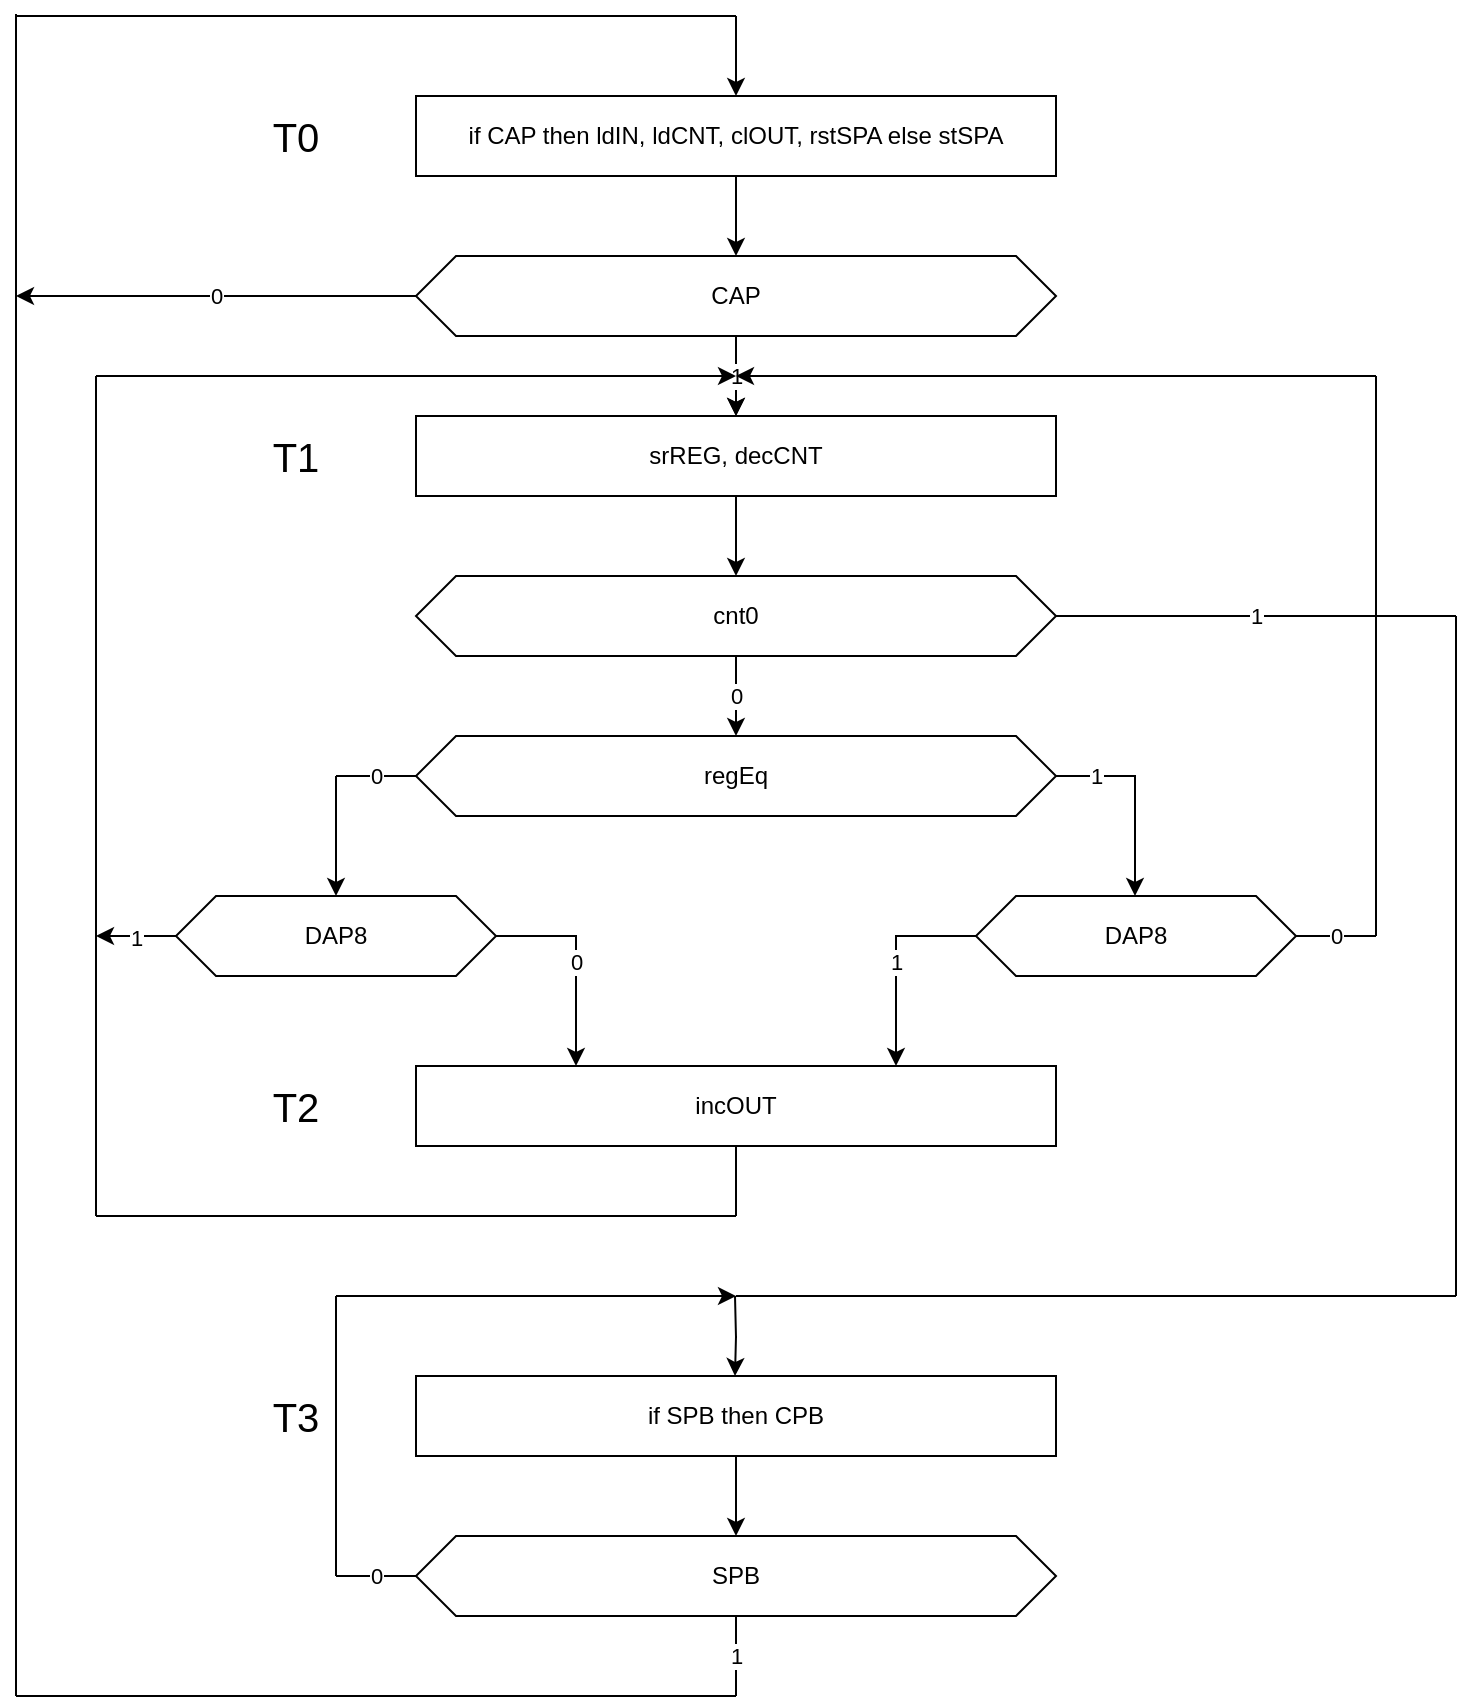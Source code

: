 <mxfile version="13.8.1" type="device"><diagram id="5EKMOaQ6k5ZZlufL1Y1M" name="Page-1"><mxGraphModel dx="1418" dy="731" grid="1" gridSize="10" guides="1" tooltips="1" connect="1" arrows="1" fold="1" page="1" pageScale="1" pageWidth="827" pageHeight="1169" math="0" shadow="0"><root><mxCell id="0"/><mxCell id="1" parent="0"/><mxCell id="ev9GAG_wdv73nFWSs23q-17" style="edgeStyle=orthogonalEdgeStyle;rounded=0;orthogonalLoop=1;jettySize=auto;html=1;entryX=0.5;entryY=0;entryDx=0;entryDy=0;" parent="1" source="ev9GAG_wdv73nFWSs23q-3" target="ev9GAG_wdv73nFWSs23q-4" edge="1"><mxGeometry relative="1" as="geometry"/></mxCell><mxCell id="ev9GAG_wdv73nFWSs23q-3" value="if CAP then ldIN, ldCNT, clOUT, rstSPA else stSPA" style="rounded=0;whiteSpace=wrap;html=1;" parent="1" vertex="1"><mxGeometry x="240" y="80" width="320" height="40" as="geometry"/></mxCell><mxCell id="ev9GAG_wdv73nFWSs23q-15" value="0" style="edgeStyle=orthogonalEdgeStyle;rounded=0;orthogonalLoop=1;jettySize=auto;html=1;" parent="1" source="ev9GAG_wdv73nFWSs23q-4" edge="1"><mxGeometry relative="1" as="geometry"><mxPoint x="40" y="180" as="targetPoint"/></mxGeometry></mxCell><mxCell id="ev9GAG_wdv73nFWSs23q-16" style="edgeStyle=orthogonalEdgeStyle;rounded=0;orthogonalLoop=1;jettySize=auto;html=1;entryX=0.5;entryY=0;entryDx=0;entryDy=0;" parent="1" source="ev9GAG_wdv73nFWSs23q-4" target="ev9GAG_wdv73nFWSs23q-7" edge="1"><mxGeometry relative="1" as="geometry"/></mxCell><mxCell id="ev9GAG_wdv73nFWSs23q-20" value="1" style="edgeStyle=orthogonalEdgeStyle;rounded=0;orthogonalLoop=1;jettySize=auto;html=1;" parent="1" source="ev9GAG_wdv73nFWSs23q-4" target="ev9GAG_wdv73nFWSs23q-7" edge="1"><mxGeometry relative="1" as="geometry"/></mxCell><mxCell id="ev9GAG_wdv73nFWSs23q-4" value="CAP" style="shape=hexagon;perimeter=hexagonPerimeter2;whiteSpace=wrap;html=1;fixedSize=1;" parent="1" vertex="1"><mxGeometry x="240" y="160" width="320" height="40" as="geometry"/></mxCell><mxCell id="ev9GAG_wdv73nFWSs23q-6" style="edgeStyle=orthogonalEdgeStyle;rounded=0;orthogonalLoop=1;jettySize=auto;html=1;exitX=0.5;exitY=1;exitDx=0;exitDy=0;" parent="1" source="ev9GAG_wdv73nFWSs23q-4" target="ev9GAG_wdv73nFWSs23q-4" edge="1"><mxGeometry relative="1" as="geometry"/></mxCell><mxCell id="ev9GAG_wdv73nFWSs23q-18" style="edgeStyle=orthogonalEdgeStyle;rounded=0;orthogonalLoop=1;jettySize=auto;html=1;entryX=0.5;entryY=0;entryDx=0;entryDy=0;" parent="1" source="ev9GAG_wdv73nFWSs23q-7" target="ev9GAG_wdv73nFWSs23q-8" edge="1"><mxGeometry relative="1" as="geometry"/></mxCell><mxCell id="ev9GAG_wdv73nFWSs23q-7" value="srREG, decCNT" style="rounded=0;whiteSpace=wrap;html=1;" parent="1" vertex="1"><mxGeometry x="240" y="240" width="320" height="40" as="geometry"/></mxCell><mxCell id="ev9GAG_wdv73nFWSs23q-19" value="0" style="edgeStyle=orthogonalEdgeStyle;rounded=0;orthogonalLoop=1;jettySize=auto;html=1;entryX=0.5;entryY=0;entryDx=0;entryDy=0;" parent="1" source="ev9GAG_wdv73nFWSs23q-8" target="ev9GAG_wdv73nFWSs23q-9" edge="1"><mxGeometry relative="1" as="geometry"/></mxCell><mxCell id="ev9GAG_wdv73nFWSs23q-8" value="cnt0" style="shape=hexagon;perimeter=hexagonPerimeter2;whiteSpace=wrap;html=1;fixedSize=1;" parent="1" vertex="1"><mxGeometry x="240" y="320" width="320" height="40" as="geometry"/></mxCell><mxCell id="ev9GAG_wdv73nFWSs23q-9" value="regEq" style="shape=hexagon;perimeter=hexagonPerimeter2;whiteSpace=wrap;html=1;fixedSize=1;" parent="1" vertex="1"><mxGeometry x="240" y="400" width="320" height="40" as="geometry"/></mxCell><mxCell id="ev9GAG_wdv73nFWSs23q-27" value="0" style="edgeStyle=orthogonalEdgeStyle;rounded=0;orthogonalLoop=1;jettySize=auto;html=1;exitX=1;exitY=0.5;exitDx=0;exitDy=0;entryX=0.25;entryY=0;entryDx=0;entryDy=0;" parent="1" source="ev9GAG_wdv73nFWSs23q-10" target="ev9GAG_wdv73nFWSs23q-12" edge="1"><mxGeometry relative="1" as="geometry"/></mxCell><mxCell id="ev9GAG_wdv73nFWSs23q-50" value="1" style="edgeStyle=orthogonalEdgeStyle;rounded=0;orthogonalLoop=1;jettySize=auto;html=1;" parent="1" source="ev9GAG_wdv73nFWSs23q-10" edge="1"><mxGeometry relative="1" as="geometry"><mxPoint x="80" y="500" as="targetPoint"/></mxGeometry></mxCell><mxCell id="ev9GAG_wdv73nFWSs23q-10" value="DAP8" style="shape=hexagon;perimeter=hexagonPerimeter2;whiteSpace=wrap;html=1;fixedSize=1;" parent="1" vertex="1"><mxGeometry x="120" y="480" width="160" height="40" as="geometry"/></mxCell><mxCell id="ev9GAG_wdv73nFWSs23q-28" value="1" style="edgeStyle=orthogonalEdgeStyle;rounded=0;orthogonalLoop=1;jettySize=auto;html=1;exitX=0;exitY=0.5;exitDx=0;exitDy=0;entryX=0.75;entryY=0;entryDx=0;entryDy=0;" parent="1" source="ev9GAG_wdv73nFWSs23q-11" target="ev9GAG_wdv73nFWSs23q-12" edge="1"><mxGeometry relative="1" as="geometry"/></mxCell><mxCell id="ev9GAG_wdv73nFWSs23q-11" value="DAP8" style="shape=hexagon;perimeter=hexagonPerimeter2;whiteSpace=wrap;html=1;fixedSize=1;" parent="1" vertex="1"><mxGeometry x="520" y="480" width="160" height="40" as="geometry"/></mxCell><mxCell id="ev9GAG_wdv73nFWSs23q-12" value="incOUT" style="rounded=0;whiteSpace=wrap;html=1;" parent="1" vertex="1"><mxGeometry x="240" y="565" width="320" height="40" as="geometry"/></mxCell><mxCell id="ev9GAG_wdv73nFWSs23q-35" style="edgeStyle=orthogonalEdgeStyle;rounded=0;orthogonalLoop=1;jettySize=auto;html=1;entryX=0.5;entryY=0;entryDx=0;entryDy=0;" parent="1" source="ev9GAG_wdv73nFWSs23q-13" target="ev9GAG_wdv73nFWSs23q-14" edge="1"><mxGeometry relative="1" as="geometry"/></mxCell><mxCell id="ev9GAG_wdv73nFWSs23q-13" value="if SPB then CPB" style="rounded=0;whiteSpace=wrap;html=1;" parent="1" vertex="1"><mxGeometry x="240" y="720" width="320" height="40" as="geometry"/></mxCell><mxCell id="ev9GAG_wdv73nFWSs23q-14" value="SPB" style="shape=hexagon;perimeter=hexagonPerimeter2;whiteSpace=wrap;html=1;fixedSize=1;" parent="1" vertex="1"><mxGeometry x="240" y="800" width="320" height="40" as="geometry"/></mxCell><mxCell id="ev9GAG_wdv73nFWSs23q-23" value="1" style="endArrow=none;html=1;exitX=1;exitY=0.5;exitDx=0;exitDy=0;" parent="1" source="ev9GAG_wdv73nFWSs23q-9" edge="1"><mxGeometry width="50" height="50" relative="1" as="geometry"><mxPoint x="590" y="430" as="sourcePoint"/><mxPoint x="600" y="420" as="targetPoint"/></mxGeometry></mxCell><mxCell id="ev9GAG_wdv73nFWSs23q-24" value="0" style="endArrow=none;html=1;entryX=0;entryY=0.5;entryDx=0;entryDy=0;" parent="1" target="ev9GAG_wdv73nFWSs23q-9" edge="1"><mxGeometry width="50" height="50" relative="1" as="geometry"><mxPoint x="200" y="420" as="sourcePoint"/><mxPoint x="210" y="419.5" as="targetPoint"/></mxGeometry></mxCell><mxCell id="ev9GAG_wdv73nFWSs23q-25" value="" style="endArrow=classic;html=1;entryX=0.5;entryY=0;entryDx=0;entryDy=0;" parent="1" target="ev9GAG_wdv73nFWSs23q-10" edge="1"><mxGeometry width="50" height="50" relative="1" as="geometry"><mxPoint x="200" y="420" as="sourcePoint"/><mxPoint x="120" y="410" as="targetPoint"/></mxGeometry></mxCell><mxCell id="ev9GAG_wdv73nFWSs23q-26" value="" style="endArrow=classic;html=1;entryX=0.5;entryY=0;entryDx=0;entryDy=0;" parent="1" edge="1"><mxGeometry width="50" height="50" relative="1" as="geometry"><mxPoint x="599.5" y="420" as="sourcePoint"/><mxPoint x="599.5" y="480" as="targetPoint"/></mxGeometry></mxCell><mxCell id="ev9GAG_wdv73nFWSs23q-30" value="" style="endArrow=none;html=1;entryX=0.5;entryY=1;entryDx=0;entryDy=0;" parent="1" target="ev9GAG_wdv73nFWSs23q-12" edge="1"><mxGeometry width="50" height="50" relative="1" as="geometry"><mxPoint x="400" y="640" as="sourcePoint"/><mxPoint x="400" y="620" as="targetPoint"/></mxGeometry></mxCell><mxCell id="ev9GAG_wdv73nFWSs23q-31" value="" style="endArrow=none;html=1;" parent="1" edge="1"><mxGeometry width="50" height="50" relative="1" as="geometry"><mxPoint x="80" y="640" as="sourcePoint"/><mxPoint x="400" y="640" as="targetPoint"/></mxGeometry></mxCell><mxCell id="ev9GAG_wdv73nFWSs23q-33" value="" style="endArrow=none;html=1;" parent="1" edge="1"><mxGeometry width="50" height="50" relative="1" as="geometry"><mxPoint x="40" y="40" as="sourcePoint"/><mxPoint x="400" y="40" as="targetPoint"/></mxGeometry></mxCell><mxCell id="ev9GAG_wdv73nFWSs23q-34" value="" style="endArrow=classic;html=1;entryX=0.5;entryY=0;entryDx=0;entryDy=0;" parent="1" target="ev9GAG_wdv73nFWSs23q-3" edge="1"><mxGeometry width="50" height="50" relative="1" as="geometry"><mxPoint x="400" y="40" as="sourcePoint"/><mxPoint x="450" y="-10" as="targetPoint"/></mxGeometry></mxCell><mxCell id="ev9GAG_wdv73nFWSs23q-37" value="1" style="endArrow=none;html=1;exitX=1;exitY=0.5;exitDx=0;exitDy=0;" parent="1" source="ev9GAG_wdv73nFWSs23q-8" edge="1"><mxGeometry width="50" height="50" relative="1" as="geometry"><mxPoint x="610" y="340" as="sourcePoint"/><mxPoint x="760" y="340" as="targetPoint"/></mxGeometry></mxCell><mxCell id="ev9GAG_wdv73nFWSs23q-38" value="" style="endArrow=none;html=1;" parent="1" edge="1"><mxGeometry width="50" height="50" relative="1" as="geometry"><mxPoint x="760" y="680" as="sourcePoint"/><mxPoint x="760" y="340" as="targetPoint"/></mxGeometry></mxCell><mxCell id="ev9GAG_wdv73nFWSs23q-39" value="" style="endArrow=none;html=1;" parent="1" edge="1"><mxGeometry width="50" height="50" relative="1" as="geometry"><mxPoint x="400" y="680" as="sourcePoint"/><mxPoint x="760" y="680" as="targetPoint"/></mxGeometry></mxCell><mxCell id="ev9GAG_wdv73nFWSs23q-40" style="edgeStyle=orthogonalEdgeStyle;rounded=0;orthogonalLoop=1;jettySize=auto;html=1;entryX=0.5;entryY=0;entryDx=0;entryDy=0;" parent="1" edge="1"><mxGeometry relative="1" as="geometry"><mxPoint x="399.5" y="680" as="sourcePoint"/><mxPoint x="399.5" y="720" as="targetPoint"/></mxGeometry></mxCell><mxCell id="ev9GAG_wdv73nFWSs23q-41" value="0" style="endArrow=none;html=1;" parent="1" edge="1"><mxGeometry width="50" height="50" relative="1" as="geometry"><mxPoint x="200" y="820" as="sourcePoint"/><mxPoint x="240" y="820" as="targetPoint"/></mxGeometry></mxCell><mxCell id="ev9GAG_wdv73nFWSs23q-42" value="" style="endArrow=none;html=1;" parent="1" edge="1"><mxGeometry width="50" height="50" relative="1" as="geometry"><mxPoint x="200" y="820" as="sourcePoint"/><mxPoint x="200" y="680" as="targetPoint"/></mxGeometry></mxCell><mxCell id="ev9GAG_wdv73nFWSs23q-43" value="" style="endArrow=classic;html=1;" parent="1" edge="1"><mxGeometry width="50" height="50" relative="1" as="geometry"><mxPoint x="200" y="680" as="sourcePoint"/><mxPoint x="400" y="680" as="targetPoint"/></mxGeometry></mxCell><mxCell id="ev9GAG_wdv73nFWSs23q-45" value="" style="endArrow=none;html=1;" parent="1" edge="1"><mxGeometry width="50" height="50" relative="1" as="geometry"><mxPoint x="80" y="640" as="sourcePoint"/><mxPoint x="80" y="220" as="targetPoint"/></mxGeometry></mxCell><mxCell id="ev9GAG_wdv73nFWSs23q-46" value="" style="endArrow=classic;html=1;" parent="1" edge="1"><mxGeometry width="50" height="50" relative="1" as="geometry"><mxPoint x="80" y="220" as="sourcePoint"/><mxPoint x="400" y="220" as="targetPoint"/></mxGeometry></mxCell><mxCell id="ev9GAG_wdv73nFWSs23q-47" value="1" style="endArrow=none;html=1;" parent="1" edge="1"><mxGeometry width="50" height="50" relative="1" as="geometry"><mxPoint x="400" y="880" as="sourcePoint"/><mxPoint x="400" y="840" as="targetPoint"/></mxGeometry></mxCell><mxCell id="ev9GAG_wdv73nFWSs23q-48" value="" style="endArrow=none;html=1;" parent="1" edge="1"><mxGeometry width="50" height="50" relative="1" as="geometry"><mxPoint x="40" y="880" as="sourcePoint"/><mxPoint x="400" y="880" as="targetPoint"/></mxGeometry></mxCell><mxCell id="ev9GAG_wdv73nFWSs23q-49" value="" style="endArrow=none;html=1;" parent="1" edge="1"><mxGeometry width="50" height="50" relative="1" as="geometry"><mxPoint x="40" y="880" as="sourcePoint"/><mxPoint x="40" y="39" as="targetPoint"/></mxGeometry></mxCell><mxCell id="ev9GAG_wdv73nFWSs23q-51" value="" style="endArrow=none;html=1;" parent="1" edge="1"><mxGeometry width="50" height="50" relative="1" as="geometry"><mxPoint x="720" y="500" as="sourcePoint"/><mxPoint x="720" y="220" as="targetPoint"/></mxGeometry></mxCell><mxCell id="ev9GAG_wdv73nFWSs23q-52" value="0" style="endArrow=none;html=1;" parent="1" edge="1"><mxGeometry width="50" height="50" relative="1" as="geometry"><mxPoint x="680" y="500" as="sourcePoint"/><mxPoint x="720" y="500" as="targetPoint"/></mxGeometry></mxCell><mxCell id="ev9GAG_wdv73nFWSs23q-53" value="" style="endArrow=classic;html=1;" parent="1" edge="1"><mxGeometry width="50" height="50" relative="1" as="geometry"><mxPoint x="720" y="220" as="sourcePoint"/><mxPoint x="400" y="220" as="targetPoint"/></mxGeometry></mxCell><mxCell id="ev9GAG_wdv73nFWSs23q-54" value="T0" style="text;html=1;strokeColor=none;fillColor=none;align=center;verticalAlign=middle;whiteSpace=wrap;rounded=0;strokeWidth=1;fontSize=20;" parent="1" vertex="1"><mxGeometry x="160" y="90" width="40" height="20" as="geometry"/></mxCell><mxCell id="ev9GAG_wdv73nFWSs23q-55" value="T1" style="text;html=1;strokeColor=none;fillColor=none;align=center;verticalAlign=middle;whiteSpace=wrap;rounded=0;fontSize=20;" parent="1" vertex="1"><mxGeometry x="160" y="250" width="40" height="20" as="geometry"/></mxCell><mxCell id="ev9GAG_wdv73nFWSs23q-56" value="T2" style="text;html=1;strokeColor=none;fillColor=none;align=center;verticalAlign=middle;whiteSpace=wrap;rounded=0;fontSize=20;" parent="1" vertex="1"><mxGeometry x="160" y="575" width="40" height="20" as="geometry"/></mxCell><mxCell id="ev9GAG_wdv73nFWSs23q-57" value="T3" style="text;html=1;strokeColor=none;fillColor=none;align=center;verticalAlign=middle;whiteSpace=wrap;rounded=0;fontSize=20;" parent="1" vertex="1"><mxGeometry x="160" y="730" width="40" height="20" as="geometry"/></mxCell></root></mxGraphModel></diagram></mxfile>